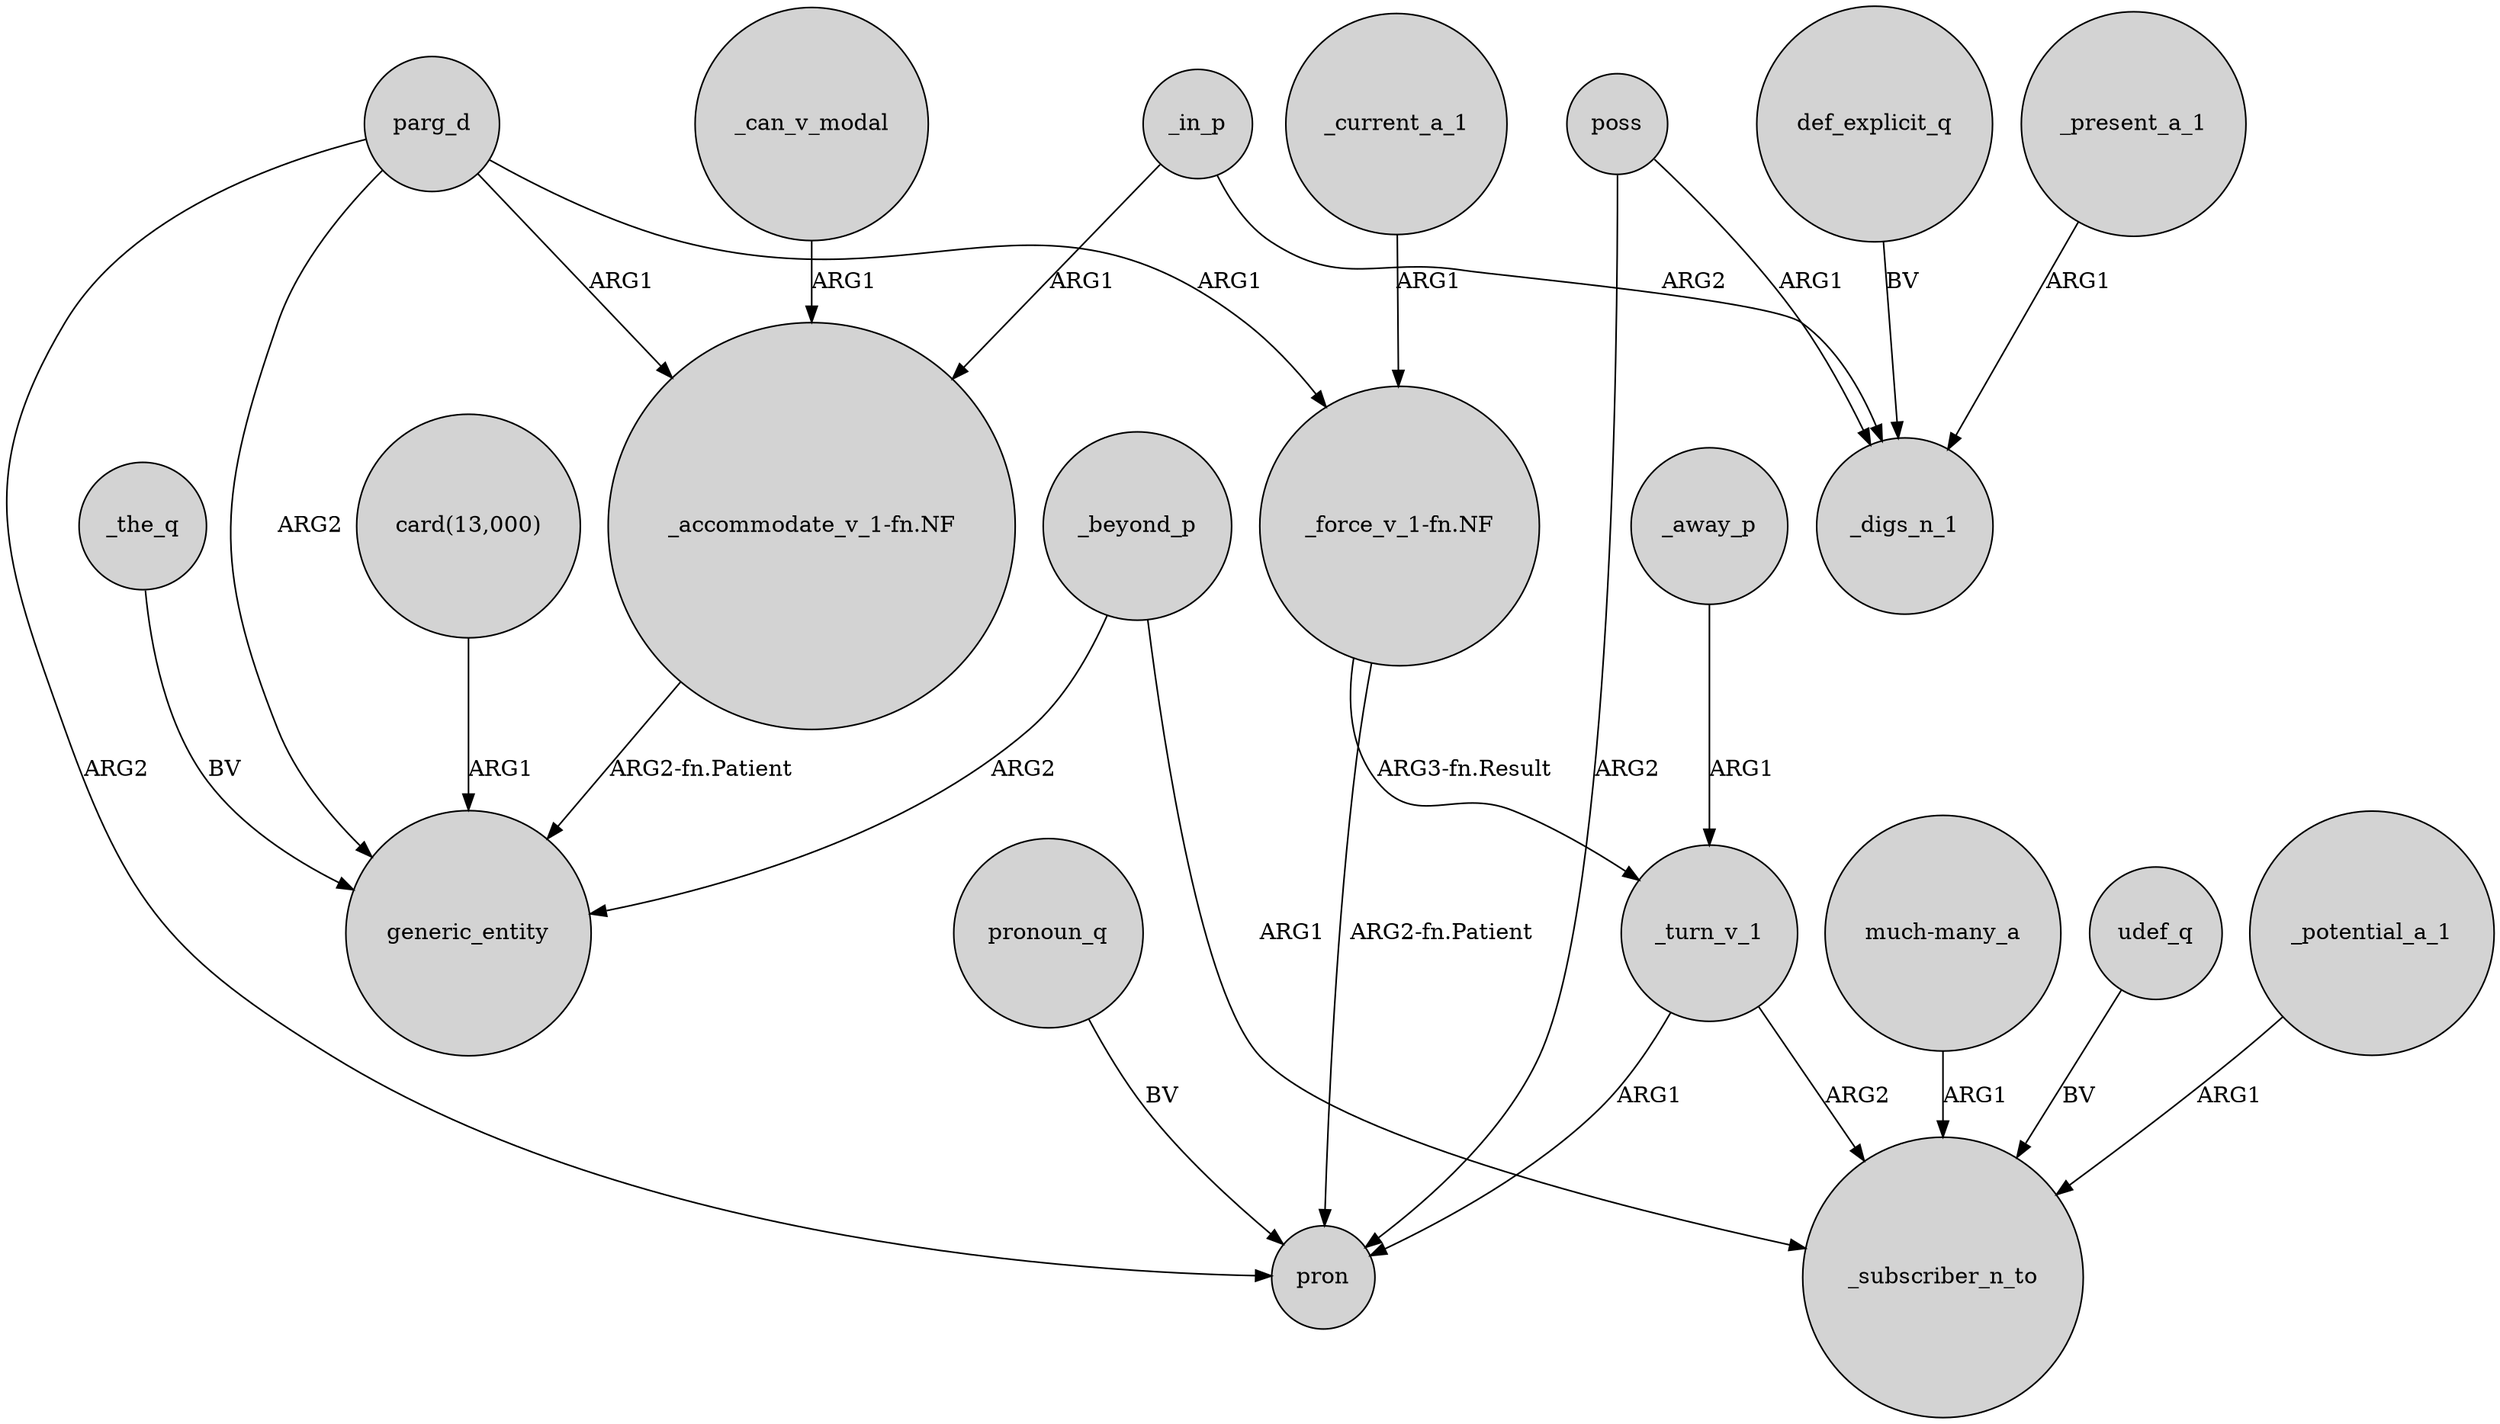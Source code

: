digraph {
	node [shape=circle style=filled]
	"_accommodate_v_1-fn.NF" -> generic_entity [label="ARG2-fn.Patient"]
	_the_q -> generic_entity [label=BV]
	poss -> pron [label=ARG2]
	"much-many_a" -> _subscriber_n_to [label=ARG1]
	"_force_v_1-fn.NF" -> pron [label="ARG2-fn.Patient"]
	_in_p -> "_accommodate_v_1-fn.NF" [label=ARG1]
	parg_d -> generic_entity [label=ARG2]
	_can_v_modal -> "_accommodate_v_1-fn.NF" [label=ARG1]
	_in_p -> _digs_n_1 [label=ARG2]
	_beyond_p -> _subscriber_n_to [label=ARG1]
	parg_d -> pron [label=ARG2]
	udef_q -> _subscriber_n_to [label=BV]
	pronoun_q -> pron [label=BV]
	"card(13,000)" -> generic_entity [label=ARG1]
	_away_p -> _turn_v_1 [label=ARG1]
	_beyond_p -> generic_entity [label=ARG2]
	_potential_a_1 -> _subscriber_n_to [label=ARG1]
	parg_d -> "_force_v_1-fn.NF" [label=ARG1]
	def_explicit_q -> _digs_n_1 [label=BV]
	_present_a_1 -> _digs_n_1 [label=ARG1]
	parg_d -> "_accommodate_v_1-fn.NF" [label=ARG1]
	poss -> _digs_n_1 [label=ARG1]
	"_force_v_1-fn.NF" -> _turn_v_1 [label="ARG3-fn.Result"]
	_current_a_1 -> "_force_v_1-fn.NF" [label=ARG1]
	_turn_v_1 -> _subscriber_n_to [label=ARG2]
	_turn_v_1 -> pron [label=ARG1]
}
